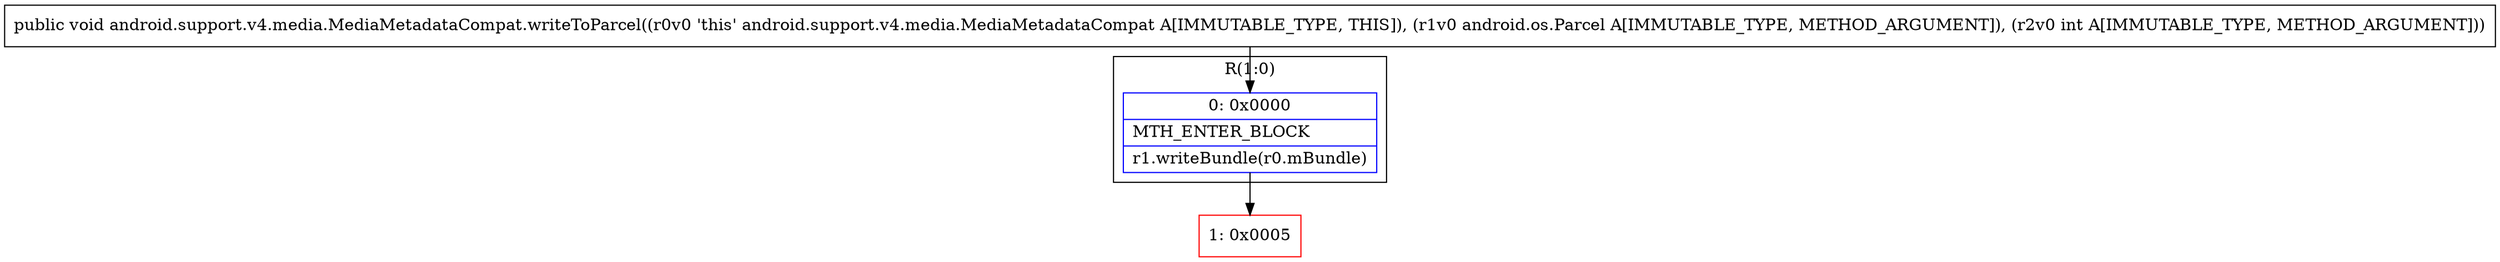digraph "CFG forandroid.support.v4.media.MediaMetadataCompat.writeToParcel(Landroid\/os\/Parcel;I)V" {
subgraph cluster_Region_1542584502 {
label = "R(1:0)";
node [shape=record,color=blue];
Node_0 [shape=record,label="{0\:\ 0x0000|MTH_ENTER_BLOCK\l|r1.writeBundle(r0.mBundle)\l}"];
}
Node_1 [shape=record,color=red,label="{1\:\ 0x0005}"];
MethodNode[shape=record,label="{public void android.support.v4.media.MediaMetadataCompat.writeToParcel((r0v0 'this' android.support.v4.media.MediaMetadataCompat A[IMMUTABLE_TYPE, THIS]), (r1v0 android.os.Parcel A[IMMUTABLE_TYPE, METHOD_ARGUMENT]), (r2v0 int A[IMMUTABLE_TYPE, METHOD_ARGUMENT])) }"];
MethodNode -> Node_0;
Node_0 -> Node_1;
}

